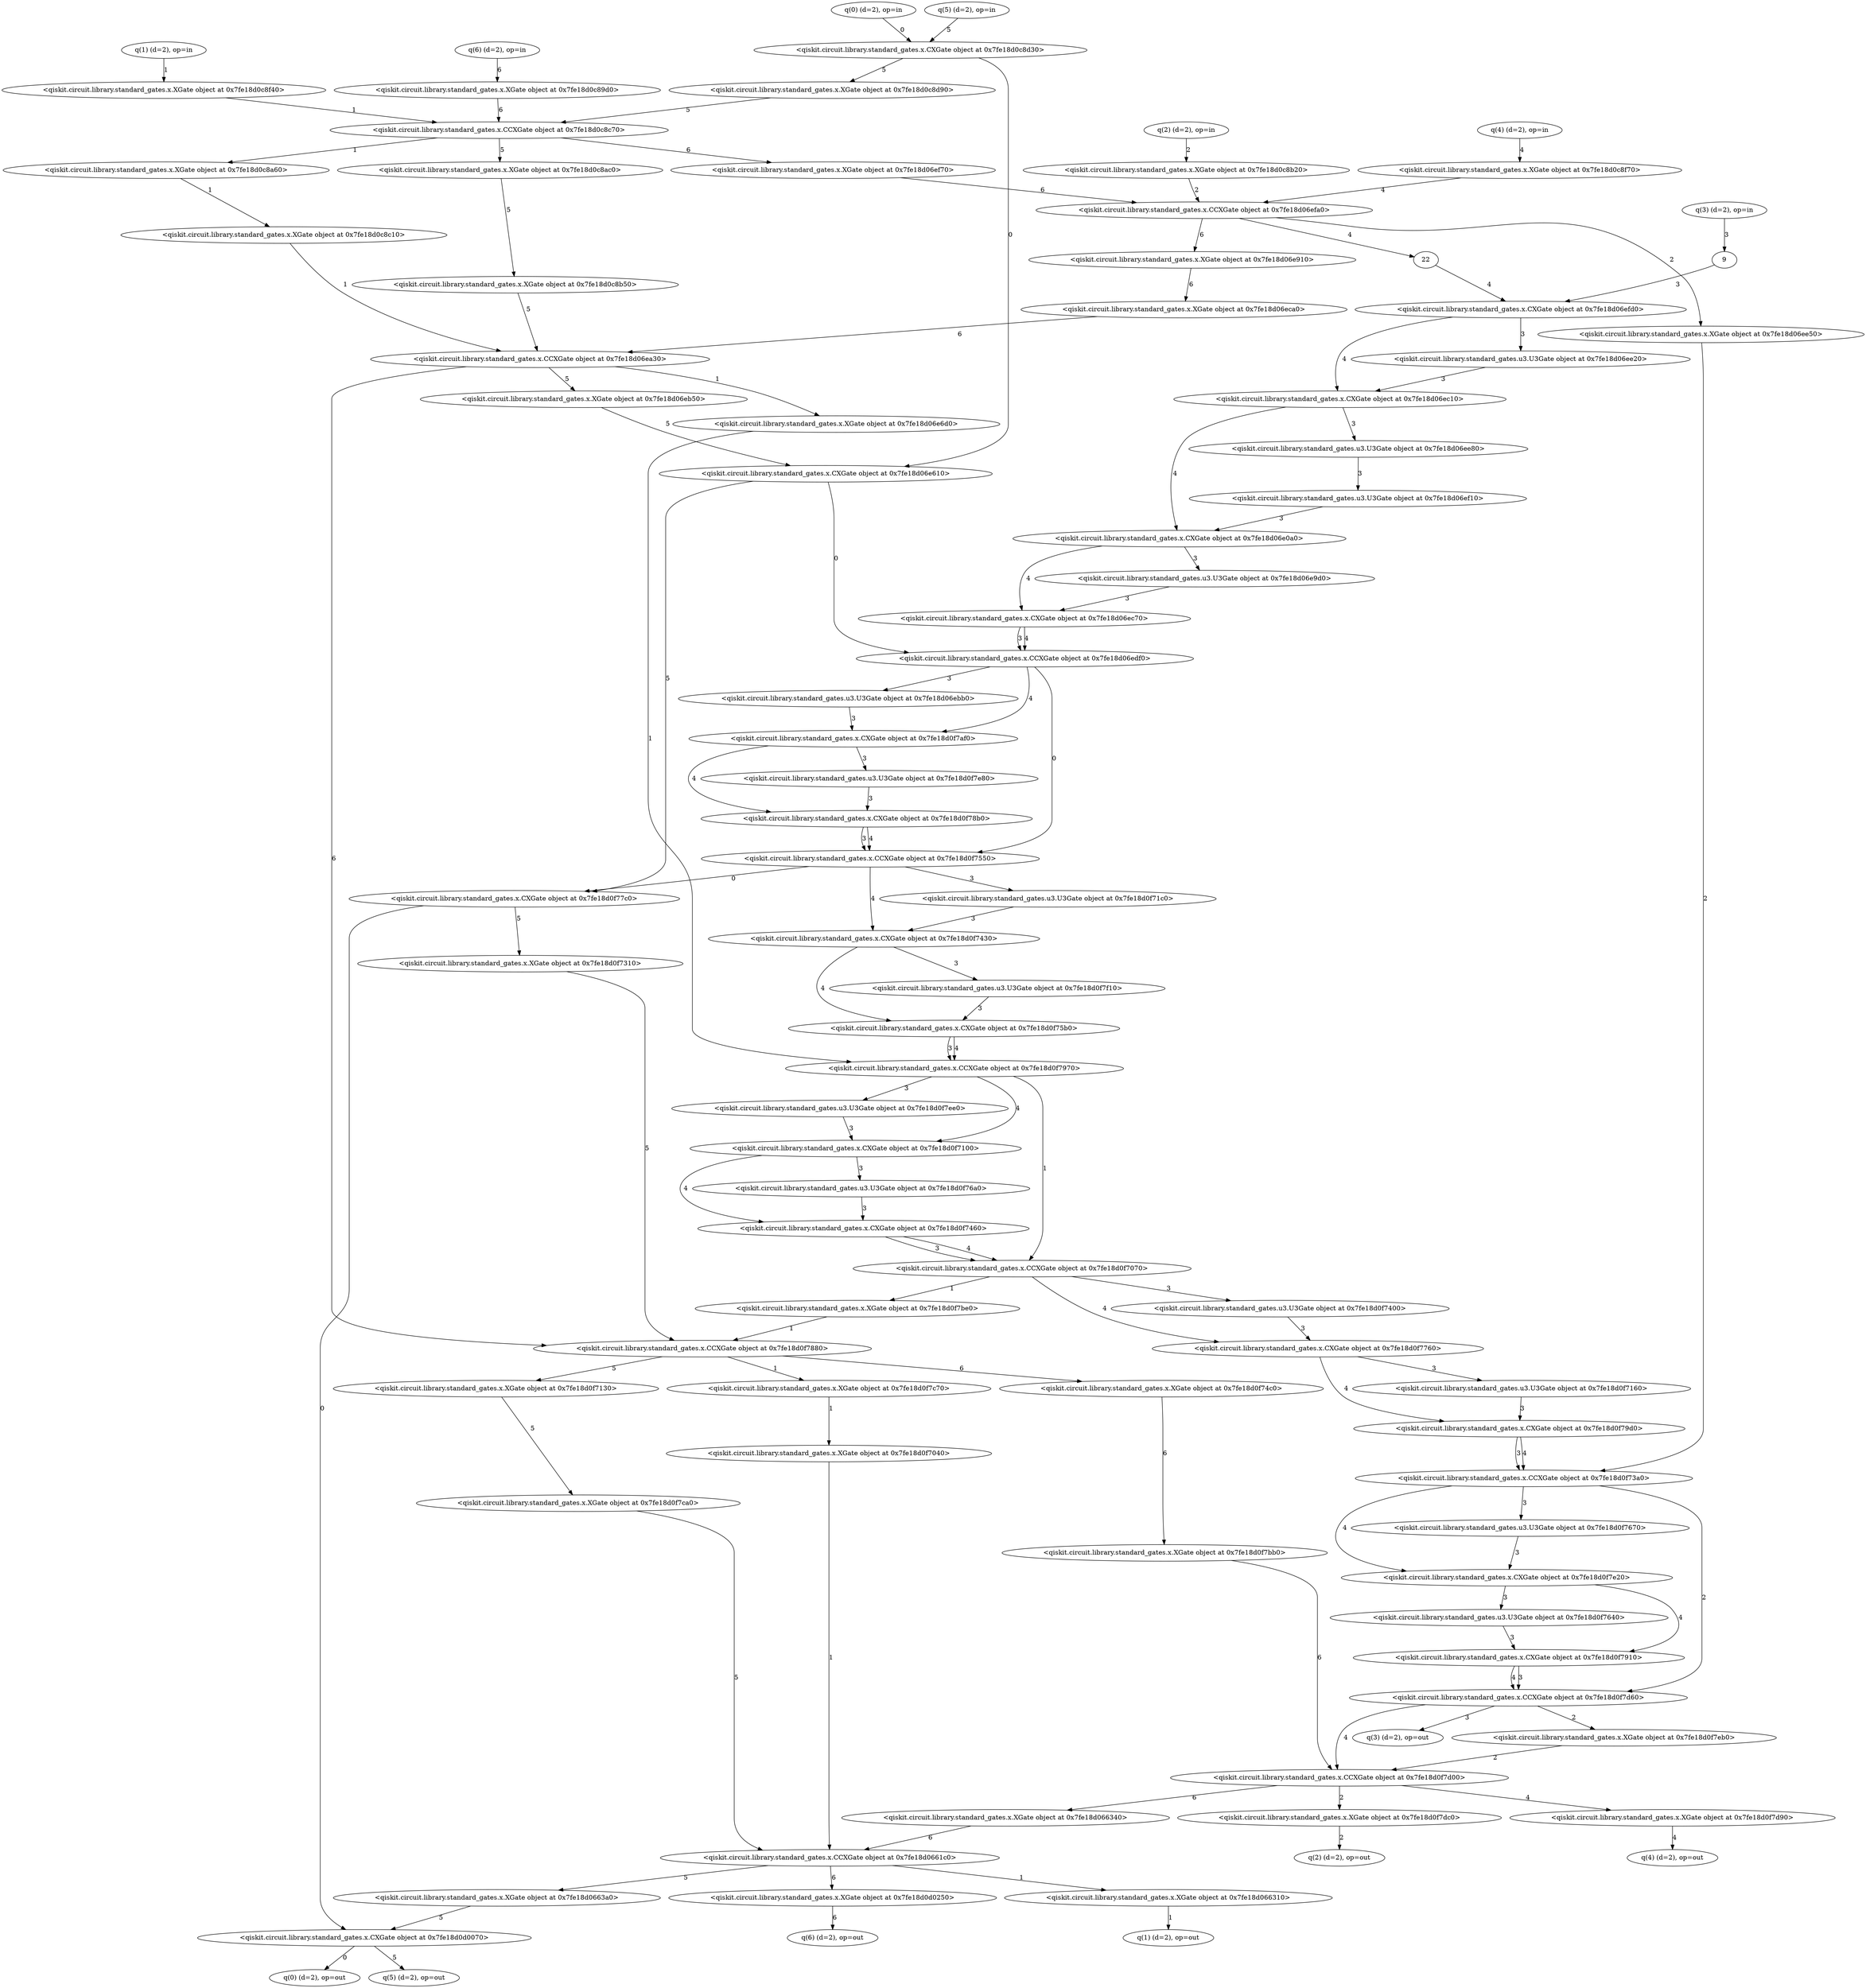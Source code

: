 digraph G {
0 [label="q(0) (d=2), op=in", qubits="0", matrix="None", ancilla=false];
1 [label="q(1) (d=2), op=in", qubits="1", matrix="None", ancilla=false];
2 [label="q(2) (d=2), op=in", qubits="2", matrix="None", ancilla=false];
3 [label="q(3) (d=2), op=in", qubits="3", matrix="None", ancilla=false];
4 [label="q(4) (d=2), op=in", qubits="4", matrix="None", ancilla=true];
5 [label="q(5) (d=2), op=in", qubits="5", matrix="None", ancilla=true];
6 [label="q(6) (d=2), op=in", qubits="6", matrix="None", ancilla=true];
7 [label="<qiskit.circuit.library.standard_gates.x.XGate object at 0x7fe18d0c8f40>", qubits="1", matrix="[[0, 1], [1, 0]]"];
8 [label="<qiskit.circuit.library.standard_gates.x.XGate object at 0x7fe18d0c8b20>", qubits="2", matrix="[[0, 1], [1, 0]]"];
10 [label="<qiskit.circuit.library.standard_gates.x.XGate object at 0x7fe18d0c8f70>", qubits="4", matrix="[[0, 1], [1, 0]]"];
11 [label="<qiskit.circuit.library.standard_gates.x.CXGate object at 0x7fe18d0c8d30>", qubits="0,5", matrix="[[0, 1], [1, 0]]"];
12 [label="<qiskit.circuit.library.standard_gates.x.XGate object at 0x7fe18d0c8d90>", qubits="5", matrix="[[0, 1], [1, 0]]"];
13 [label="<qiskit.circuit.library.standard_gates.x.XGate object at 0x7fe18d0c89d0>", qubits="6", matrix="[[0, 1], [1, 0]]"];
14 [label="<qiskit.circuit.library.standard_gates.x.CCXGate object at 0x7fe18d0c8c70>", qubits="1,5,6", matrix="[[0, 1], [1, 0]]"];
15 [label="<qiskit.circuit.library.standard_gates.x.XGate object at 0x7fe18d0c8a60>", qubits="1", matrix="[[0, 1], [1, 0]]"];
16 [label="<qiskit.circuit.library.standard_gates.x.XGate object at 0x7fe18d0c8c10>", qubits="1", matrix="[[0, 1], [1, 0]]"];
17 [label="<qiskit.circuit.library.standard_gates.x.XGate object at 0x7fe18d0c8ac0>", qubits="5", matrix="[[0, 1], [1, 0]]"];
18 [label="<qiskit.circuit.library.standard_gates.x.XGate object at 0x7fe18d0c8b50>", qubits="5", matrix="[[0, 1], [1, 0]]"];
19 [label="<qiskit.circuit.library.standard_gates.x.XGate object at 0x7fe18d06ef70>", qubits="6", matrix="[[0, 1], [1, 0]]"];
20 [label="<qiskit.circuit.library.standard_gates.x.CCXGate object at 0x7fe18d06efa0>", qubits="2,6,4", matrix="[[0, 1], [1, 0]]"];
21 [label="<qiskit.circuit.library.standard_gates.x.XGate object at 0x7fe18d06ee50>", qubits="2", matrix="[[0, 1], [1, 0]]"];
23 [label="<qiskit.circuit.library.standard_gates.x.CXGate object at 0x7fe18d06efd0>", qubits="4,3", matrix="[[0, 1], [1, 0]]"];
24 [label="<qiskit.circuit.library.standard_gates.u3.U3Gate object at 0x7fe18d06ee20>", qubits="3", matrix="[[0.9689124217106447, -0.24740395925452294], [0.24740395925452294, 0.9689124217106447]]"];
25 [label="<qiskit.circuit.library.standard_gates.x.CXGate object at 0x7fe18d06ec10>", qubits="4,3", matrix="[[0, 1], [1, 0]]"];
26 [label="<qiskit.circuit.library.standard_gates.u3.U3Gate object at 0x7fe18d06ee80>", qubits="3", matrix="[[0.9689124217106447, 0.24740395925452294], [-0.24740395925452294, 0.9689124217106447]]"];
27 [label="<qiskit.circuit.library.standard_gates.u3.U3Gate object at 0x7fe18d06ef10>", qubits="3", matrix="[[0.992197667229329, -0.12467473338522769], [0.12467473338522769, 0.992197667229329]]"];
28 [label="<qiskit.circuit.library.standard_gates.x.CXGate object at 0x7fe18d06e0a0>", qubits="4,3", matrix="[[0, 1], [1, 0]]"];
29 [label="<qiskit.circuit.library.standard_gates.u3.U3Gate object at 0x7fe18d06e9d0>", qubits="3", matrix="[[0.992197667229329, 0.12467473338522769], [-0.12467473338522769, 0.992197667229329]]"];
30 [label="<qiskit.circuit.library.standard_gates.x.CXGate object at 0x7fe18d06ec70>", qubits="4,3", matrix="[[0, 1], [1, 0]]"];
31 [label="<qiskit.circuit.library.standard_gates.x.XGate object at 0x7fe18d06e910>", qubits="6", matrix="[[0, 1], [1, 0]]"];
32 [label="<qiskit.circuit.library.standard_gates.x.XGate object at 0x7fe18d06eca0>", qubits="6", matrix="[[0, 1], [1, 0]]"];
33 [label="<qiskit.circuit.library.standard_gates.x.CCXGate object at 0x7fe18d06ea30>", qubits="1,5,6", matrix="[[0, 1], [1, 0]]"];
34 [label="<qiskit.circuit.library.standard_gates.x.XGate object at 0x7fe18d06e6d0>", qubits="1", matrix="[[0, 1], [1, 0]]"];
35 [label="<qiskit.circuit.library.standard_gates.x.XGate object at 0x7fe18d06eb50>", qubits="5", matrix="[[0, 1], [1, 0]]"];
36 [label="<qiskit.circuit.library.standard_gates.x.CXGate object at 0x7fe18d06e610>", qubits="0,5", matrix="[[0, 1], [1, 0]]"];
37 [label="<qiskit.circuit.library.standard_gates.x.CCXGate object at 0x7fe18d06edf0>", qubits="4,0,3", matrix="[[0, 1], [1, 0]]"];
38 [label="<qiskit.circuit.library.standard_gates.u3.U3Gate object at 0x7fe18d06ebb0>", qubits="3", matrix="[[0.992197667229329, 0.12467473338522769], [-0.12467473338522769, 0.992197667229329]]"];
39 [label="<qiskit.circuit.library.standard_gates.x.CXGate object at 0x7fe18d0f7af0>", qubits="4,3", matrix="[[0, 1], [1, 0]]"];
40 [label="<qiskit.circuit.library.standard_gates.u3.U3Gate object at 0x7fe18d0f7e80>", qubits="3", matrix="[[0.992197667229329, -0.12467473338522769], [0.12467473338522769, 0.992197667229329]]"];
41 [label="<qiskit.circuit.library.standard_gates.x.CXGate object at 0x7fe18d0f78b0>", qubits="4,3", matrix="[[0, 1], [1, 0]]"];
42 [label="<qiskit.circuit.library.standard_gates.x.CCXGate object at 0x7fe18d0f7550>", qubits="4,0,3", matrix="[[0, 1], [1, 0]]"];
43 [label="<qiskit.circuit.library.standard_gates.u3.U3Gate object at 0x7fe18d0f71c0>", qubits="3", matrix="[[0.9689124217106447, -0.24740395925452294], [0.24740395925452294, 0.9689124217106447]]"];
44 [label="<qiskit.circuit.library.standard_gates.x.CXGate object at 0x7fe18d0f77c0>", qubits="0,5", matrix="[[0, 1], [1, 0]]"];
45 [label="<qiskit.circuit.library.standard_gates.x.CXGate object at 0x7fe18d0f7430>", qubits="4,3", matrix="[[0, 1], [1, 0]]"];
46 [label="<qiskit.circuit.library.standard_gates.u3.U3Gate object at 0x7fe18d0f7f10>", qubits="3", matrix="[[0.9689124217106447, 0.24740395925452294], [-0.24740395925452294, 0.9689124217106447]]"];
47 [label="<qiskit.circuit.library.standard_gates.x.CXGate object at 0x7fe18d0f75b0>", qubits="4,3", matrix="[[0, 1], [1, 0]]"];
48 [label="<qiskit.circuit.library.standard_gates.x.CCXGate object at 0x7fe18d0f7970>", qubits="4,1,3", matrix="[[0, 1], [1, 0]]"];
49 [label="<qiskit.circuit.library.standard_gates.u3.U3Gate object at 0x7fe18d0f7ee0>", qubits="3", matrix="[[0.9689124217106447, 0.24740395925452294], [-0.24740395925452294, 0.9689124217106447]]"];
50 [label="<qiskit.circuit.library.standard_gates.x.CXGate object at 0x7fe18d0f7100>", qubits="4,3", matrix="[[0, 1], [1, 0]]"];
51 [label="<qiskit.circuit.library.standard_gates.u3.U3Gate object at 0x7fe18d0f76a0>", qubits="3", matrix="[[0.9689124217106447, -0.24740395925452294], [0.24740395925452294, 0.9689124217106447]]"];
52 [label="<qiskit.circuit.library.standard_gates.x.CXGate object at 0x7fe18d0f7460>", qubits="4,3", matrix="[[0, 1], [1, 0]]"];
53 [label="<qiskit.circuit.library.standard_gates.x.CCXGate object at 0x7fe18d0f7070>", qubits="4,1,3", matrix="[[0, 1], [1, 0]]"];
54 [label="<qiskit.circuit.library.standard_gates.u3.U3Gate object at 0x7fe18d0f7400>", qubits="3", matrix="[[0.8775825618903728, -0.479425538604203], [0.479425538604203, 0.8775825618903728]]"];
55 [label="<qiskit.circuit.library.standard_gates.x.XGate object at 0x7fe18d0f7be0>", qubits="1", matrix="[[0, 1], [1, 0]]"];
56 [label="<qiskit.circuit.library.standard_gates.x.CXGate object at 0x7fe18d0f7760>", qubits="4,3", matrix="[[0, 1], [1, 0]]"];
57 [label="<qiskit.circuit.library.standard_gates.u3.U3Gate object at 0x7fe18d0f7160>", qubits="3", matrix="[[0.8775825618903728, 0.479425538604203], [-0.479425538604203, 0.8775825618903728]]"];
58 [label="<qiskit.circuit.library.standard_gates.x.CXGate object at 0x7fe18d0f79d0>", qubits="4,3", matrix="[[0, 1], [1, 0]]"];
59 [label="<qiskit.circuit.library.standard_gates.x.CCXGate object at 0x7fe18d0f73a0>", qubits="4,2,3", matrix="[[0, 1], [1, 0]]"];
60 [label="<qiskit.circuit.library.standard_gates.u3.U3Gate object at 0x7fe18d0f7670>", qubits="3", matrix="[[0.8775825618903728, 0.479425538604203], [-0.479425538604203, 0.8775825618903728]]"];
61 [label="<qiskit.circuit.library.standard_gates.x.CXGate object at 0x7fe18d0f7e20>", qubits="4,3", matrix="[[0, 1], [1, 0]]"];
62 [label="<qiskit.circuit.library.standard_gates.u3.U3Gate object at 0x7fe18d0f7640>", qubits="3", matrix="[[0.8775825618903728, -0.479425538604203], [0.479425538604203, 0.8775825618903728]]"];
63 [label="<qiskit.circuit.library.standard_gates.x.CXGate object at 0x7fe18d0f7910>", qubits="4,3", matrix="[[0, 1], [1, 0]]"];
64 [label="<qiskit.circuit.library.standard_gates.x.CCXGate object at 0x7fe18d0f7d60>", qubits="4,2,3", matrix="[[0, 1], [1, 0]]"];
65 [label="<qiskit.circuit.library.standard_gates.x.XGate object at 0x7fe18d0f7eb0>", qubits="2", matrix="[[0, 1], [1, 0]]"];
66 [label="<qiskit.circuit.library.standard_gates.x.XGate object at 0x7fe18d0f7310>", qubits="5", matrix="[[0, 1], [1, 0]]"];
67 [label="<qiskit.circuit.library.standard_gates.x.CCXGate object at 0x7fe18d0f7880>", qubits="1,5,6", matrix="[[0, 1], [1, 0]]"];
68 [label="<qiskit.circuit.library.standard_gates.x.XGate object at 0x7fe18d0f7c70>", qubits="1", matrix="[[0, 1], [1, 0]]"];
69 [label="<qiskit.circuit.library.standard_gates.x.XGate object at 0x7fe18d0f7040>", qubits="1", matrix="[[0, 1], [1, 0]]"];
70 [label="<qiskit.circuit.library.standard_gates.x.XGate object at 0x7fe18d0f7130>", qubits="5", matrix="[[0, 1], [1, 0]]"];
71 [label="<qiskit.circuit.library.standard_gates.x.XGate object at 0x7fe18d0f7ca0>", qubits="5", matrix="[[0, 1], [1, 0]]"];
72 [label="<qiskit.circuit.library.standard_gates.x.XGate object at 0x7fe18d0f74c0>", qubits="6", matrix="[[0, 1], [1, 0]]"];
73 [label="<qiskit.circuit.library.standard_gates.x.XGate object at 0x7fe18d0f7bb0>", qubits="6", matrix="[[0, 1], [1, 0]]"];
74 [label="<qiskit.circuit.library.standard_gates.x.CCXGate object at 0x7fe18d0f7d00>", qubits="2,6,4", matrix="[[0, 1], [1, 0]]"];
75 [label="<qiskit.circuit.library.standard_gates.x.XGate object at 0x7fe18d0f7dc0>", qubits="2", matrix="[[0, 1], [1, 0]]"];
76 [label="<qiskit.circuit.library.standard_gates.x.XGate object at 0x7fe18d0f7d90>", qubits="4", matrix="[[0, 1], [1, 0]]"];
77 [label="<qiskit.circuit.library.standard_gates.x.XGate object at 0x7fe18d066340>", qubits="6", matrix="[[0, 1], [1, 0]]"];
78 [label="<qiskit.circuit.library.standard_gates.x.CCXGate object at 0x7fe18d0661c0>", qubits="1,5,6", matrix="[[0, 1], [1, 0]]"];
79 [label="<qiskit.circuit.library.standard_gates.x.XGate object at 0x7fe18d066310>", qubits="1", matrix="[[0, 1], [1, 0]]"];
80 [label="<qiskit.circuit.library.standard_gates.x.XGate object at 0x7fe18d0663a0>", qubits="5", matrix="[[0, 1], [1, 0]]"];
81 [label="<qiskit.circuit.library.standard_gates.x.CXGate object at 0x7fe18d0d0070>", qubits="0,5", matrix="[[0, 1], [1, 0]]"];
82 [label="<qiskit.circuit.library.standard_gates.x.XGate object at 0x7fe18d0d0250>", qubits="6", matrix="[[0, 1], [1, 0]]"];
83 [label="q(0) (d=2), op=out", qubits="0", matrix="None", ancilla=false];
84 [label="q(1) (d=2), op=out", qubits="1", matrix="None", ancilla=false];
85 [label="q(2) (d=2), op=out", qubits="2", matrix="None", ancilla=false];
86 [label="q(3) (d=2), op=out", qubits="3", matrix="None", ancilla=false];
87 [label="q(4) (d=2), op=out", qubits="4", matrix="None", ancilla=true];
88 [label="q(5) (d=2), op=out", qubits="5", matrix="None", ancilla=true];
89 [label="q(6) (d=2), op=out", qubits="6", matrix="None", ancilla=true];
1 -> 7 [label=1];
2 -> 8 [label=2];
3 -> 9 [label=3];
4 -> 10 [label=4];
0 -> 11 [label=0];
5 -> 11 [label=5];
11 -> 12 [label=5];
6 -> 13 [label=6];
7 -> 14 [label=1];
12 -> 14 [label=5];
13 -> 14 [label=6];
14 -> 15 [label=1];
15 -> 16 [label=1];
14 -> 17 [label=5];
17 -> 18 [label=5];
14 -> 19 [label=6];
8 -> 20 [label=2];
19 -> 20 [label=6];
10 -> 20 [label=4];
20 -> 21 [label=2];
20 -> 22 [label=4];
22 -> 23 [label=4];
9 -> 23 [label=3];
23 -> 24 [label=3];
23 -> 25 [label=4];
24 -> 25 [label=3];
25 -> 26 [label=3];
26 -> 27 [label=3];
25 -> 28 [label=4];
27 -> 28 [label=3];
28 -> 29 [label=3];
28 -> 30 [label=4];
29 -> 30 [label=3];
20 -> 31 [label=6];
31 -> 32 [label=6];
16 -> 33 [label=1];
18 -> 33 [label=5];
32 -> 33 [label=6];
33 -> 34 [label=1];
33 -> 35 [label=5];
11 -> 36 [label=0];
35 -> 36 [label=5];
30 -> 37 [label=4];
36 -> 37 [label=0];
30 -> 37 [label=3];
37 -> 38 [label=3];
37 -> 39 [label=4];
38 -> 39 [label=3];
39 -> 40 [label=3];
39 -> 41 [label=4];
40 -> 41 [label=3];
41 -> 42 [label=4];
37 -> 42 [label=0];
41 -> 42 [label=3];
42 -> 43 [label=3];
42 -> 44 [label=0];
36 -> 44 [label=5];
42 -> 45 [label=4];
43 -> 45 [label=3];
45 -> 46 [label=3];
45 -> 47 [label=4];
46 -> 47 [label=3];
47 -> 48 [label=4];
34 -> 48 [label=1];
47 -> 48 [label=3];
48 -> 49 [label=3];
48 -> 50 [label=4];
49 -> 50 [label=3];
50 -> 51 [label=3];
50 -> 52 [label=4];
51 -> 52 [label=3];
52 -> 53 [label=4];
48 -> 53 [label=1];
52 -> 53 [label=3];
53 -> 54 [label=3];
53 -> 55 [label=1];
53 -> 56 [label=4];
54 -> 56 [label=3];
56 -> 57 [label=3];
56 -> 58 [label=4];
57 -> 58 [label=3];
58 -> 59 [label=4];
21 -> 59 [label=2];
58 -> 59 [label=3];
59 -> 60 [label=3];
59 -> 61 [label=4];
60 -> 61 [label=3];
61 -> 62 [label=3];
61 -> 63 [label=4];
62 -> 63 [label=3];
63 -> 64 [label=4];
59 -> 64 [label=2];
63 -> 64 [label=3];
64 -> 65 [label=2];
44 -> 66 [label=5];
55 -> 67 [label=1];
66 -> 67 [label=5];
33 -> 67 [label=6];
67 -> 68 [label=1];
68 -> 69 [label=1];
67 -> 70 [label=5];
70 -> 71 [label=5];
67 -> 72 [label=6];
72 -> 73 [label=6];
65 -> 74 [label=2];
73 -> 74 [label=6];
64 -> 74 [label=4];
74 -> 75 [label=2];
74 -> 76 [label=4];
74 -> 77 [label=6];
69 -> 78 [label=1];
71 -> 78 [label=5];
77 -> 78 [label=6];
78 -> 79 [label=1];
78 -> 80 [label=5];
44 -> 81 [label=0];
80 -> 81 [label=5];
78 -> 82 [label=6];
81 -> 83 [label=0];
79 -> 84 [label=1];
75 -> 85 [label=2];
64 -> 86 [label=3];
76 -> 87 [label=4];
81 -> 88 [label=5];
82 -> 89 [label=6];
}

